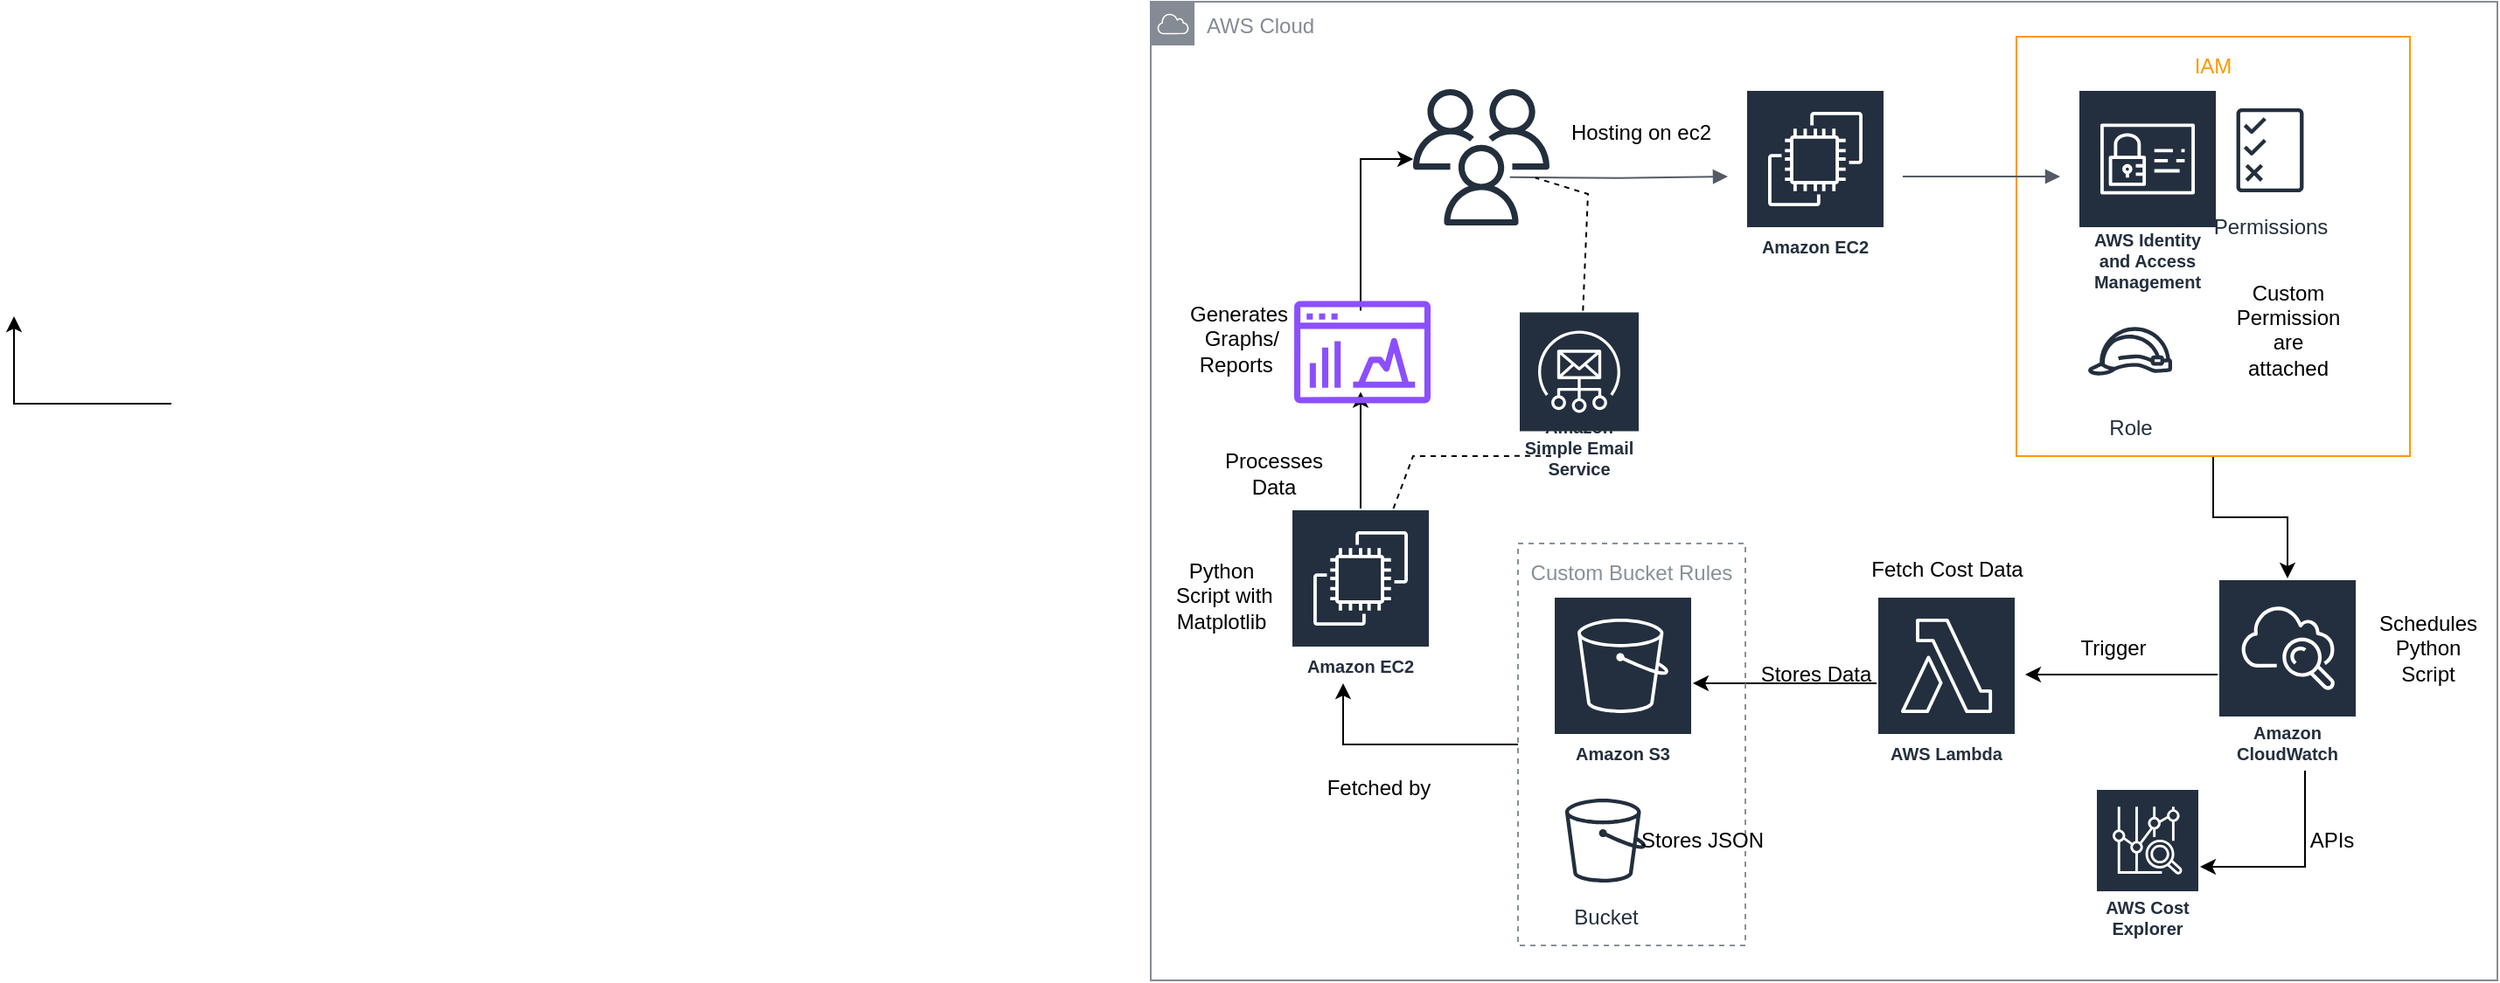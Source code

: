 <mxfile version="26.1.1">
  <diagram name="Page-1" id="ADug9pgnxBT3Gd-PSqVA">
    <mxGraphModel dx="2229" dy="1731" grid="1" gridSize="10" guides="1" tooltips="1" connect="1" arrows="1" fold="1" page="1" pageScale="1" pageWidth="850" pageHeight="1100" math="0" shadow="0">
      <root>
        <mxCell id="0" />
        <mxCell id="1" parent="0" />
        <mxCell id="ryTJKgjKE8kHXynsv3Gd-2" value="AWS Cloud" style="sketch=0;outlineConnect=0;gradientColor=none;html=1;whiteSpace=wrap;fontSize=12;fontStyle=0;shape=mxgraph.aws4.group;grIcon=mxgraph.aws4.group_aws_cloud;strokeColor=#858B94;fillColor=none;verticalAlign=top;align=left;spacingLeft=30;fontColor=#858B94;dashed=0;" vertex="1" parent="1">
          <mxGeometry x="-70" y="-60" width="770" height="560" as="geometry" />
        </mxCell>
        <mxCell id="ryTJKgjKE8kHXynsv3Gd-4" value="AWS Cost Explorer" style="sketch=0;outlineConnect=0;fontColor=#232F3E;gradientColor=none;strokeColor=#ffffff;fillColor=#232F3E;dashed=0;verticalLabelPosition=middle;verticalAlign=bottom;align=center;html=1;whiteSpace=wrap;fontSize=10;fontStyle=1;spacing=3;shape=mxgraph.aws4.productIcon;prIcon=mxgraph.aws4.cost_explorer;" vertex="1" parent="1">
          <mxGeometry x="470" y="390" width="60" height="90" as="geometry" />
        </mxCell>
        <mxCell id="ryTJKgjKE8kHXynsv3Gd-29" style="edgeStyle=orthogonalEdgeStyle;rounded=0;orthogonalLoop=1;jettySize=auto;html=1;" edge="1" parent="1" source="ryTJKgjKE8kHXynsv3Gd-5" target="ryTJKgjKE8kHXynsv3Gd-9">
          <mxGeometry relative="1" as="geometry" />
        </mxCell>
        <mxCell id="ryTJKgjKE8kHXynsv3Gd-5" value="AWS Lambda" style="sketch=0;outlineConnect=0;fontColor=#232F3E;gradientColor=none;strokeColor=#ffffff;fillColor=#232F3E;dashed=0;verticalLabelPosition=middle;verticalAlign=bottom;align=center;html=1;whiteSpace=wrap;fontSize=10;fontStyle=1;spacing=3;shape=mxgraph.aws4.productIcon;prIcon=mxgraph.aws4.lambda;" vertex="1" parent="1">
          <mxGeometry x="345" y="280" width="80" height="100" as="geometry" />
        </mxCell>
        <mxCell id="ryTJKgjKE8kHXynsv3Gd-30" style="edgeStyle=orthogonalEdgeStyle;rounded=0;orthogonalLoop=1;jettySize=auto;html=1;" edge="1" parent="1">
          <mxGeometry relative="1" as="geometry">
            <mxPoint x="-630" y="170" as="sourcePoint" />
            <mxPoint x="-720" y="120" as="targetPoint" />
            <Array as="points">
              <mxPoint x="-720" y="170" />
            </Array>
          </mxGeometry>
        </mxCell>
        <mxCell id="ryTJKgjKE8kHXynsv3Gd-9" value="Amazon S3" style="sketch=0;outlineConnect=0;fontColor=#232F3E;gradientColor=none;strokeColor=#ffffff;fillColor=#232F3E;dashed=0;verticalLabelPosition=middle;verticalAlign=bottom;align=center;html=1;whiteSpace=wrap;fontSize=10;fontStyle=1;spacing=3;shape=mxgraph.aws4.productIcon;prIcon=mxgraph.aws4.s3;" vertex="1" parent="1">
          <mxGeometry x="160" y="280" width="80" height="100" as="geometry" />
        </mxCell>
        <mxCell id="ryTJKgjKE8kHXynsv3Gd-10" value="Bucket" style="sketch=0;outlineConnect=0;fontColor=#232F3E;gradientColor=none;strokeColor=#232F3E;fillColor=#ffffff;dashed=0;verticalLabelPosition=bottom;verticalAlign=top;align=center;html=1;fontSize=12;fontStyle=0;aspect=fixed;shape=mxgraph.aws4.resourceIcon;resIcon=mxgraph.aws4.bucket;" vertex="1" parent="1">
          <mxGeometry x="160" y="390" width="60" height="60" as="geometry" />
        </mxCell>
        <mxCell id="ryTJKgjKE8kHXynsv3Gd-11" value="AWS Identity and Access Management" style="sketch=0;outlineConnect=0;fontColor=#232F3E;gradientColor=none;strokeColor=#ffffff;fillColor=#232F3E;dashed=0;verticalLabelPosition=middle;verticalAlign=bottom;align=center;html=1;whiteSpace=wrap;fontSize=10;fontStyle=1;spacing=3;shape=mxgraph.aws4.productIcon;prIcon=mxgraph.aws4.identity_and_access_management;" vertex="1" parent="1">
          <mxGeometry x="460" y="-10" width="80" height="120" as="geometry" />
        </mxCell>
        <mxCell id="ryTJKgjKE8kHXynsv3Gd-12" value="Permissions" style="sketch=0;outlineConnect=0;fontColor=#232F3E;gradientColor=none;strokeColor=#232F3E;fillColor=#ffffff;dashed=0;verticalLabelPosition=bottom;verticalAlign=top;align=center;html=1;fontSize=12;fontStyle=0;aspect=fixed;shape=mxgraph.aws4.resourceIcon;resIcon=mxgraph.aws4.permissions;" vertex="1" parent="1">
          <mxGeometry x="540" y="-5" width="60" height="60" as="geometry" />
        </mxCell>
        <mxCell id="ryTJKgjKE8kHXynsv3Gd-13" value="Role" style="sketch=0;outlineConnect=0;fontColor=#232F3E;gradientColor=none;strokeColor=#232F3E;fillColor=#ffffff;dashed=0;verticalLabelPosition=bottom;verticalAlign=top;align=center;html=1;fontSize=12;fontStyle=0;aspect=fixed;shape=mxgraph.aws4.resourceIcon;resIcon=mxgraph.aws4.role;" vertex="1" parent="1">
          <mxGeometry x="460" y="110" width="60" height="60" as="geometry" />
        </mxCell>
        <mxCell id="ryTJKgjKE8kHXynsv3Gd-14" value="Amazon EC2" style="sketch=0;outlineConnect=0;fontColor=#232F3E;gradientColor=none;strokeColor=#ffffff;fillColor=#232F3E;dashed=0;verticalLabelPosition=middle;verticalAlign=bottom;align=center;html=1;whiteSpace=wrap;fontSize=10;fontStyle=1;spacing=3;shape=mxgraph.aws4.productIcon;prIcon=mxgraph.aws4.ec2;" vertex="1" parent="1">
          <mxGeometry x="270" y="-10" width="80" height="100" as="geometry" />
        </mxCell>
        <mxCell id="ryTJKgjKE8kHXynsv3Gd-24" style="edgeStyle=orthogonalEdgeStyle;rounded=0;orthogonalLoop=1;jettySize=auto;html=1;" edge="1" parent="1" source="ryTJKgjKE8kHXynsv3Gd-15" target="ryTJKgjKE8kHXynsv3Gd-18">
          <mxGeometry relative="1" as="geometry" />
        </mxCell>
        <mxCell id="ryTJKgjKE8kHXynsv3Gd-15" value="IAM" style="outlineConnect=0;gradientColor=none;html=1;whiteSpace=wrap;fontSize=12;fontStyle=0;strokeColor=#FF9900;fillColor=none;verticalAlign=top;align=center;fontColor=#FF9900;dashed=0;spacingTop=3;" vertex="1" parent="1">
          <mxGeometry x="425" y="-40" width="225" height="240" as="geometry" />
        </mxCell>
        <mxCell id="ryTJKgjKE8kHXynsv3Gd-26" style="edgeStyle=orthogonalEdgeStyle;rounded=0;orthogonalLoop=1;jettySize=auto;html=1;" edge="1" parent="1" source="ryTJKgjKE8kHXynsv3Gd-18" target="ryTJKgjKE8kHXynsv3Gd-4">
          <mxGeometry relative="1" as="geometry">
            <Array as="points">
              <mxPoint x="590" y="435" />
            </Array>
          </mxGeometry>
        </mxCell>
        <mxCell id="ryTJKgjKE8kHXynsv3Gd-27" style="edgeStyle=orthogonalEdgeStyle;rounded=0;orthogonalLoop=1;jettySize=auto;html=1;" edge="1" parent="1" source="ryTJKgjKE8kHXynsv3Gd-18">
          <mxGeometry relative="1" as="geometry">
            <mxPoint x="430" y="325" as="targetPoint" />
          </mxGeometry>
        </mxCell>
        <mxCell id="ryTJKgjKE8kHXynsv3Gd-18" value="Amazon CloudWatch" style="sketch=0;outlineConnect=0;fontColor=#232F3E;gradientColor=none;strokeColor=#ffffff;fillColor=#232F3E;dashed=0;verticalLabelPosition=middle;verticalAlign=bottom;align=center;html=1;whiteSpace=wrap;fontSize=10;fontStyle=1;spacing=3;shape=mxgraph.aws4.productIcon;prIcon=mxgraph.aws4.cloudwatch;" vertex="1" parent="1">
          <mxGeometry x="540" y="270" width="80" height="110" as="geometry" />
        </mxCell>
        <mxCell id="ryTJKgjKE8kHXynsv3Gd-52" style="edgeStyle=orthogonalEdgeStyle;rounded=0;orthogonalLoop=1;jettySize=auto;html=1;" edge="1" parent="1" source="ryTJKgjKE8kHXynsv3Gd-19">
          <mxGeometry relative="1" as="geometry">
            <mxPoint x="50" y="163.25" as="targetPoint" />
          </mxGeometry>
        </mxCell>
        <mxCell id="ryTJKgjKE8kHXynsv3Gd-22" value="" style="edgeStyle=orthogonalEdgeStyle;html=1;endArrow=block;elbow=vertical;startArrow=none;endFill=1;strokeColor=#545B64;rounded=0;exitX=0.791;exitY=0.648;exitDx=0;exitDy=0;exitPerimeter=0;" edge="1" parent="1">
          <mxGeometry width="100" relative="1" as="geometry">
            <mxPoint x="135.331" y="40.36" as="sourcePoint" />
            <mxPoint x="260" y="40" as="targetPoint" />
          </mxGeometry>
        </mxCell>
        <mxCell id="ryTJKgjKE8kHXynsv3Gd-23" value="" style="edgeStyle=orthogonalEdgeStyle;html=1;endArrow=block;elbow=vertical;startArrow=none;endFill=1;strokeColor=#545B64;rounded=0;" edge="1" parent="1">
          <mxGeometry width="100" relative="1" as="geometry">
            <mxPoint x="360" y="40" as="sourcePoint" />
            <mxPoint x="450" y="40" as="targetPoint" />
          </mxGeometry>
        </mxCell>
        <mxCell id="ryTJKgjKE8kHXynsv3Gd-31" value="Amazon Simple Email Service" style="sketch=0;outlineConnect=0;fontColor=#232F3E;gradientColor=none;strokeColor=#ffffff;fillColor=#232F3E;dashed=0;verticalLabelPosition=middle;verticalAlign=bottom;align=center;html=1;whiteSpace=wrap;fontSize=10;fontStyle=1;spacing=3;shape=mxgraph.aws4.productIcon;prIcon=mxgraph.aws4.simple_email_service;" vertex="1" parent="1">
          <mxGeometry x="140" y="116.75" width="70" height="100" as="geometry" />
        </mxCell>
        <mxCell id="ryTJKgjKE8kHXynsv3Gd-33" value="" style="endArrow=none;dashed=1;html=1;rounded=0;entryX=0.299;entryY=0.464;entryDx=0;entryDy=0;entryPerimeter=0;" edge="1" parent="1" source="ryTJKgjKE8kHXynsv3Gd-19" target="ryTJKgjKE8kHXynsv3Gd-2">
          <mxGeometry width="50" height="50" relative="1" as="geometry">
            <mxPoint x="30" y="290" as="sourcePoint" />
            <mxPoint x="450" y="150" as="targetPoint" />
            <Array as="points">
              <mxPoint x="80" y="200" />
              <mxPoint x="120" y="200" />
            </Array>
          </mxGeometry>
        </mxCell>
        <mxCell id="ryTJKgjKE8kHXynsv3Gd-34" value="" style="endArrow=none;dashed=1;html=1;rounded=0;" edge="1" parent="1" source="ryTJKgjKE8kHXynsv3Gd-31">
          <mxGeometry width="50" height="50" relative="1" as="geometry">
            <mxPoint x="140" y="100" as="sourcePoint" />
            <mxPoint x="149.933" y="40.749" as="targetPoint" />
            <Array as="points">
              <mxPoint x="180" y="50" />
            </Array>
          </mxGeometry>
        </mxCell>
        <mxCell id="ryTJKgjKE8kHXynsv3Gd-49" style="edgeStyle=orthogonalEdgeStyle;rounded=0;orthogonalLoop=1;jettySize=auto;html=1;" edge="1" parent="1" source="ryTJKgjKE8kHXynsv3Gd-35" target="ryTJKgjKE8kHXynsv3Gd-19">
          <mxGeometry relative="1" as="geometry">
            <Array as="points">
              <mxPoint x="40" y="365" />
            </Array>
          </mxGeometry>
        </mxCell>
        <mxCell id="ryTJKgjKE8kHXynsv3Gd-35" value="Custom Bucket Rules" style="outlineConnect=0;gradientColor=none;html=1;whiteSpace=wrap;fontSize=12;fontStyle=0;strokeColor=#879196;fillColor=none;verticalAlign=top;align=center;fontColor=#879196;dashed=1;spacingTop=3;" vertex="1" parent="1">
          <mxGeometry x="140" y="250" width="130" height="230" as="geometry" />
        </mxCell>
        <mxCell id="ryTJKgjKE8kHXynsv3Gd-36" value="Schedules &lt;br&gt;Python &lt;br&gt;Script" style="text;html=1;align=center;verticalAlign=middle;resizable=0;points=[];autosize=1;strokeColor=none;fillColor=none;" vertex="1" parent="1">
          <mxGeometry x="620" y="280" width="80" height="60" as="geometry" />
        </mxCell>
        <mxCell id="ryTJKgjKE8kHXynsv3Gd-37" value="Fetch Cost Data" style="text;html=1;align=center;verticalAlign=middle;resizable=0;points=[];autosize=1;strokeColor=none;fillColor=none;" vertex="1" parent="1">
          <mxGeometry x="330" y="250" width="110" height="30" as="geometry" />
        </mxCell>
        <mxCell id="ryTJKgjKE8kHXynsv3Gd-38" value="Stores JSON" style="text;html=1;align=center;verticalAlign=middle;resizable=0;points=[];autosize=1;strokeColor=none;fillColor=none;" vertex="1" parent="1">
          <mxGeometry x="200" y="405" width="90" height="30" as="geometry" />
        </mxCell>
        <mxCell id="ryTJKgjKE8kHXynsv3Gd-39" value="Stores Data" style="text;html=1;align=center;verticalAlign=middle;resizable=0;points=[];autosize=1;strokeColor=none;fillColor=none;" vertex="1" parent="1">
          <mxGeometry x="265" y="310" width="90" height="30" as="geometry" />
        </mxCell>
        <mxCell id="ryTJKgjKE8kHXynsv3Gd-40" value="Trigger" style="text;html=1;align=center;verticalAlign=middle;resizable=0;points=[];autosize=1;strokeColor=none;fillColor=none;" vertex="1" parent="1">
          <mxGeometry x="450" y="295" width="60" height="30" as="geometry" />
        </mxCell>
        <mxCell id="ryTJKgjKE8kHXynsv3Gd-41" value="APIs" style="text;html=1;align=center;verticalAlign=middle;resizable=0;points=[];autosize=1;strokeColor=none;fillColor=none;" vertex="1" parent="1">
          <mxGeometry x="580" y="405" width="50" height="30" as="geometry" />
        </mxCell>
        <mxCell id="ryTJKgjKE8kHXynsv3Gd-42" value="Python&lt;br&gt;&amp;nbsp;Script with &lt;br&gt;Matplotlib" style="text;html=1;align=center;verticalAlign=middle;resizable=0;points=[];autosize=1;strokeColor=none;fillColor=none;" vertex="1" parent="1">
          <mxGeometry x="-70" y="250" width="80" height="60" as="geometry" />
        </mxCell>
        <mxCell id="ryTJKgjKE8kHXynsv3Gd-45" value="Fetched by" style="text;html=1;align=center;verticalAlign=middle;resizable=0;points=[];autosize=1;strokeColor=none;fillColor=none;" vertex="1" parent="1">
          <mxGeometry x="20" y="375" width="80" height="30" as="geometry" />
        </mxCell>
        <mxCell id="ryTJKgjKE8kHXynsv3Gd-46" value="Processes &lt;br&gt;Data" style="text;html=1;align=center;verticalAlign=middle;resizable=0;points=[];autosize=1;strokeColor=none;fillColor=none;" vertex="1" parent="1">
          <mxGeometry x="-40" y="190" width="80" height="40" as="geometry" />
        </mxCell>
        <mxCell id="ryTJKgjKE8kHXynsv3Gd-53" style="edgeStyle=orthogonalEdgeStyle;rounded=0;orthogonalLoop=1;jettySize=auto;html=1;" edge="1" parent="1">
          <mxGeometry relative="1" as="geometry">
            <mxPoint x="50" y="116.75" as="sourcePoint" />
            <mxPoint x="80.067" y="30" as="targetPoint" />
            <Array as="points">
              <mxPoint x="50" y="30" />
            </Array>
          </mxGeometry>
        </mxCell>
        <mxCell id="ryTJKgjKE8kHXynsv3Gd-19" value="Amazon EC2" style="sketch=0;outlineConnect=0;fontColor=#232F3E;gradientColor=none;strokeColor=#ffffff;fillColor=#232F3E;dashed=0;verticalLabelPosition=middle;verticalAlign=bottom;align=center;html=1;whiteSpace=wrap;fontSize=10;fontStyle=1;spacing=3;shape=mxgraph.aws4.productIcon;prIcon=mxgraph.aws4.ec2;" vertex="1" parent="1">
          <mxGeometry x="10" y="230" width="80" height="100" as="geometry" />
        </mxCell>
        <mxCell id="ryTJKgjKE8kHXynsv3Gd-55" value="Generates&lt;br&gt;&amp;nbsp;Graphs/&lt;br&gt;Reports&amp;nbsp;" style="text;html=1;align=center;verticalAlign=middle;resizable=0;points=[];autosize=1;strokeColor=none;fillColor=none;" vertex="1" parent="1">
          <mxGeometry x="-60" y="103.25" width="80" height="60" as="geometry" />
        </mxCell>
        <mxCell id="ryTJKgjKE8kHXynsv3Gd-56" value="Hosting on ec2" style="text;html=1;align=center;verticalAlign=middle;resizable=0;points=[];autosize=1;strokeColor=none;fillColor=none;" vertex="1" parent="1">
          <mxGeometry x="160" width="100" height="30" as="geometry" />
        </mxCell>
        <mxCell id="ryTJKgjKE8kHXynsv3Gd-57" value="Custom&lt;br&gt;Permission&lt;br&gt;are&lt;br&gt;attached&lt;div&gt;&lt;br/&gt;&lt;/div&gt;" style="text;html=1;align=center;verticalAlign=middle;resizable=0;points=[];autosize=1;strokeColor=none;fillColor=none;" vertex="1" parent="1">
          <mxGeometry x="540" y="90" width="80" height="90" as="geometry" />
        </mxCell>
        <mxCell id="ryTJKgjKE8kHXynsv3Gd-59" value="" style="sketch=0;outlineConnect=0;fontColor=#232F3E;gradientColor=none;fillColor=#232F3D;strokeColor=none;dashed=0;verticalLabelPosition=bottom;verticalAlign=top;align=center;html=1;fontSize=12;fontStyle=0;aspect=fixed;pointerEvents=1;shape=mxgraph.aws4.users;" vertex="1" parent="1">
          <mxGeometry x="80" y="-10" width="78" height="78" as="geometry" />
        </mxCell>
        <mxCell id="ryTJKgjKE8kHXynsv3Gd-60" value="" style="sketch=0;outlineConnect=0;fontColor=#232F3E;gradientColor=none;fillColor=#8C4FFF;strokeColor=none;dashed=0;verticalLabelPosition=bottom;verticalAlign=top;align=center;html=1;fontSize=12;fontStyle=0;aspect=fixed;pointerEvents=1;shape=mxgraph.aws4.opensearch_dashboards;" vertex="1" parent="1">
          <mxGeometry x="12" y="111" width="78" height="59" as="geometry" />
        </mxCell>
      </root>
    </mxGraphModel>
  </diagram>
</mxfile>
